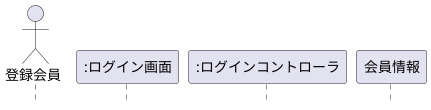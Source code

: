 @startuml ラーメン
hide footbox
Actor 登録会員 as member
participant ":ログイン画面" as login
participant ":ログインコントローラ" as control
participant "会員情報" as entit